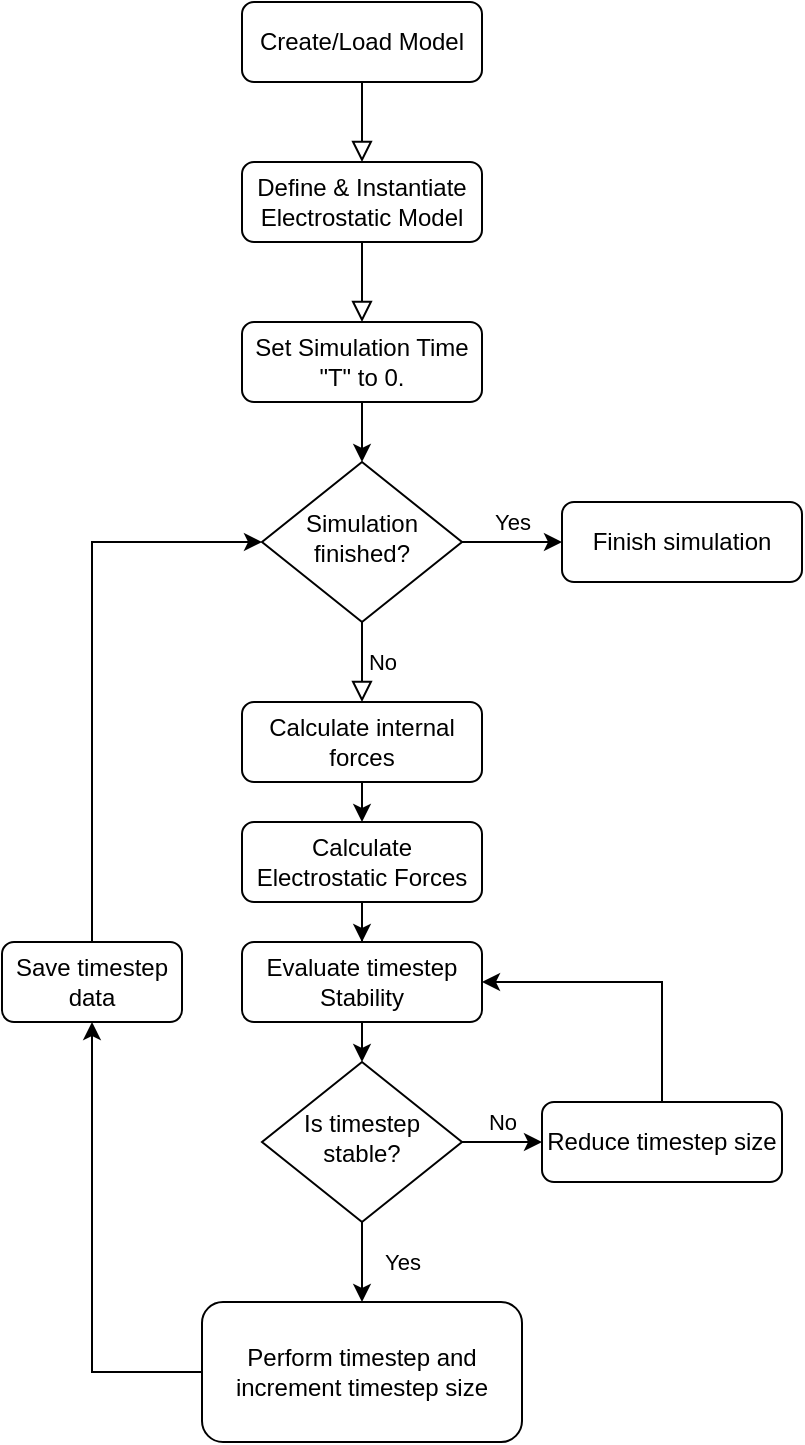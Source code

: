 <mxfile version="13.6.2" type="device"><diagram id="C5RBs43oDa-KdzZeNtuy" name="Page-1"><mxGraphModel dx="1086" dy="816" grid="1" gridSize="10" guides="1" tooltips="1" connect="1" arrows="1" fold="1" page="1" pageScale="1" pageWidth="827" pageHeight="1169" math="0" shadow="0"><root><mxCell id="WIyWlLk6GJQsqaUBKTNV-0"/><mxCell id="WIyWlLk6GJQsqaUBKTNV-1" parent="WIyWlLk6GJQsqaUBKTNV-0"/><mxCell id="WIyWlLk6GJQsqaUBKTNV-2" value="" style="rounded=0;html=1;jettySize=auto;orthogonalLoop=1;fontSize=11;endArrow=block;endFill=0;endSize=8;strokeWidth=1;shadow=0;labelBackgroundColor=none;edgeStyle=orthogonalEdgeStyle;" parent="WIyWlLk6GJQsqaUBKTNV-1" source="WIyWlLk6GJQsqaUBKTNV-3" edge="1"><mxGeometry relative="1" as="geometry"><mxPoint x="220" y="170" as="targetPoint"/></mxGeometry></mxCell><mxCell id="WIyWlLk6GJQsqaUBKTNV-3" value="Define &amp;amp; Instantiate Electrostatic Model" style="rounded=1;whiteSpace=wrap;html=1;fontSize=12;glass=0;strokeWidth=1;shadow=0;" parent="WIyWlLk6GJQsqaUBKTNV-1" vertex="1"><mxGeometry x="160" y="90" width="120" height="40" as="geometry"/></mxCell><mxCell id="xR_6MgvCeGw5_EAERCJv-0" value="Create/Load Model" style="rounded=1;whiteSpace=wrap;html=1;fontSize=12;glass=0;strokeWidth=1;shadow=0;" vertex="1" parent="WIyWlLk6GJQsqaUBKTNV-1"><mxGeometry x="160" y="10" width="120" height="40" as="geometry"/></mxCell><mxCell id="xR_6MgvCeGw5_EAERCJv-6" value="" style="edgeStyle=orthogonalEdgeStyle;rounded=0;orthogonalLoop=1;jettySize=auto;html=1;exitX=0.5;exitY=1;exitDx=0;exitDy=0;shadow=0;strokeWidth=1;labelBackgroundColor=none;endFill=0;endArrow=block;endSize=8;" edge="1" parent="WIyWlLk6GJQsqaUBKTNV-1" source="xR_6MgvCeGw5_EAERCJv-0"><mxGeometry relative="1" as="geometry"><mxPoint x="230" y="140" as="sourcePoint"/><mxPoint x="220" y="90" as="targetPoint"/></mxGeometry></mxCell><mxCell id="xR_6MgvCeGw5_EAERCJv-9" value="No" style="edgeStyle=orthogonalEdgeStyle;rounded=0;html=1;jettySize=auto;orthogonalLoop=1;fontSize=11;endArrow=block;endFill=0;endSize=8;strokeWidth=1;shadow=0;labelBackgroundColor=none;" edge="1" parent="WIyWlLk6GJQsqaUBKTNV-1" source="xR_6MgvCeGw5_EAERCJv-10" target="xR_6MgvCeGw5_EAERCJv-11"><mxGeometry y="10" relative="1" as="geometry"><mxPoint as="offset"/></mxGeometry></mxCell><mxCell id="xR_6MgvCeGw5_EAERCJv-28" value="Yes" style="edgeStyle=orthogonalEdgeStyle;rounded=0;orthogonalLoop=1;jettySize=auto;html=1;exitX=1;exitY=0.5;exitDx=0;exitDy=0;entryX=0;entryY=0.5;entryDx=0;entryDy=0;" edge="1" parent="WIyWlLk6GJQsqaUBKTNV-1" source="xR_6MgvCeGw5_EAERCJv-10" target="xR_6MgvCeGw5_EAERCJv-25"><mxGeometry y="10" relative="1" as="geometry"><mxPoint as="offset"/></mxGeometry></mxCell><mxCell id="xR_6MgvCeGw5_EAERCJv-10" value="Simulation finished?" style="rhombus;whiteSpace=wrap;html=1;shadow=0;fontFamily=Helvetica;fontSize=12;align=center;strokeWidth=1;spacing=6;spacingTop=-4;" vertex="1" parent="WIyWlLk6GJQsqaUBKTNV-1"><mxGeometry x="170" y="240" width="100" height="80" as="geometry"/></mxCell><mxCell id="xR_6MgvCeGw5_EAERCJv-42" style="edgeStyle=orthogonalEdgeStyle;rounded=0;orthogonalLoop=1;jettySize=auto;html=1;exitX=0.5;exitY=1;exitDx=0;exitDy=0;entryX=0.5;entryY=0;entryDx=0;entryDy=0;" edge="1" parent="WIyWlLk6GJQsqaUBKTNV-1" source="xR_6MgvCeGw5_EAERCJv-11" target="xR_6MgvCeGw5_EAERCJv-29"><mxGeometry relative="1" as="geometry"/></mxCell><mxCell id="xR_6MgvCeGw5_EAERCJv-11" value="Calculate internal forces" style="rounded=1;whiteSpace=wrap;html=1;fontSize=12;glass=0;strokeWidth=1;shadow=0;" vertex="1" parent="WIyWlLk6GJQsqaUBKTNV-1"><mxGeometry x="160" y="360" width="120" height="40" as="geometry"/></mxCell><mxCell id="xR_6MgvCeGw5_EAERCJv-44" style="edgeStyle=orthogonalEdgeStyle;rounded=0;orthogonalLoop=1;jettySize=auto;html=1;exitX=0.5;exitY=1;exitDx=0;exitDy=0;entryX=0.5;entryY=0;entryDx=0;entryDy=0;" edge="1" parent="WIyWlLk6GJQsqaUBKTNV-1" source="xR_6MgvCeGw5_EAERCJv-17" target="xR_6MgvCeGw5_EAERCJv-10"><mxGeometry relative="1" as="geometry"/></mxCell><mxCell id="xR_6MgvCeGw5_EAERCJv-17" value="Set Simulation Time &quot;T&quot; to 0." style="rounded=1;whiteSpace=wrap;html=1;fontSize=12;glass=0;strokeWidth=1;shadow=0;" vertex="1" parent="WIyWlLk6GJQsqaUBKTNV-1"><mxGeometry x="160" y="170" width="120" height="40" as="geometry"/></mxCell><mxCell id="xR_6MgvCeGw5_EAERCJv-25" value="Finish simulation" style="rounded=1;whiteSpace=wrap;html=1;fontSize=12;glass=0;strokeWidth=1;shadow=0;" vertex="1" parent="WIyWlLk6GJQsqaUBKTNV-1"><mxGeometry x="320" y="260" width="120" height="40" as="geometry"/></mxCell><mxCell id="xR_6MgvCeGw5_EAERCJv-43" style="edgeStyle=orthogonalEdgeStyle;rounded=0;orthogonalLoop=1;jettySize=auto;html=1;exitX=0.5;exitY=1;exitDx=0;exitDy=0;" edge="1" parent="WIyWlLk6GJQsqaUBKTNV-1" source="xR_6MgvCeGw5_EAERCJv-29" target="xR_6MgvCeGw5_EAERCJv-30"><mxGeometry relative="1" as="geometry"/></mxCell><mxCell id="xR_6MgvCeGw5_EAERCJv-29" value="Calculate Electrostatic Forces" style="rounded=1;whiteSpace=wrap;html=1;fontSize=12;glass=0;strokeWidth=1;shadow=0;" vertex="1" parent="WIyWlLk6GJQsqaUBKTNV-1"><mxGeometry x="160" y="420" width="120" height="40" as="geometry"/></mxCell><mxCell id="xR_6MgvCeGw5_EAERCJv-50" style="edgeStyle=orthogonalEdgeStyle;rounded=0;orthogonalLoop=1;jettySize=auto;html=1;exitX=0.5;exitY=1;exitDx=0;exitDy=0;entryX=0.5;entryY=0;entryDx=0;entryDy=0;" edge="1" parent="WIyWlLk6GJQsqaUBKTNV-1" source="xR_6MgvCeGw5_EAERCJv-30" target="xR_6MgvCeGw5_EAERCJv-31"><mxGeometry relative="1" as="geometry"/></mxCell><mxCell id="xR_6MgvCeGw5_EAERCJv-30" value="Evaluate timestep Stability" style="rounded=1;whiteSpace=wrap;html=1;fontSize=12;glass=0;strokeWidth=1;shadow=0;" vertex="1" parent="WIyWlLk6GJQsqaUBKTNV-1"><mxGeometry x="160" y="480" width="120" height="40" as="geometry"/></mxCell><mxCell id="xR_6MgvCeGw5_EAERCJv-37" value="No&lt;br&gt;" style="edgeStyle=orthogonalEdgeStyle;rounded=0;orthogonalLoop=1;jettySize=auto;html=1;exitX=1;exitY=0.5;exitDx=0;exitDy=0;entryX=0;entryY=0.5;entryDx=0;entryDy=0;" edge="1" parent="WIyWlLk6GJQsqaUBKTNV-1" source="xR_6MgvCeGw5_EAERCJv-31" target="xR_6MgvCeGw5_EAERCJv-33"><mxGeometry y="10" relative="1" as="geometry"><mxPoint as="offset"/></mxGeometry></mxCell><mxCell id="xR_6MgvCeGw5_EAERCJv-31" value="Is timestep stable?" style="rhombus;whiteSpace=wrap;html=1;shadow=0;fontFamily=Helvetica;fontSize=12;align=center;strokeWidth=1;spacing=6;spacingTop=-4;" vertex="1" parent="WIyWlLk6GJQsqaUBKTNV-1"><mxGeometry x="170" y="540" width="100" height="80" as="geometry"/></mxCell><mxCell id="xR_6MgvCeGw5_EAERCJv-40" style="edgeStyle=orthogonalEdgeStyle;rounded=0;orthogonalLoop=1;jettySize=auto;html=1;exitX=0.5;exitY=0;exitDx=0;exitDy=0;entryX=1;entryY=0.5;entryDx=0;entryDy=0;" edge="1" parent="WIyWlLk6GJQsqaUBKTNV-1" source="xR_6MgvCeGw5_EAERCJv-33" target="xR_6MgvCeGw5_EAERCJv-30"><mxGeometry relative="1" as="geometry"/></mxCell><mxCell id="xR_6MgvCeGw5_EAERCJv-33" value="Reduce timestep size" style="rounded=1;whiteSpace=wrap;html=1;fontSize=12;glass=0;strokeWidth=1;shadow=0;" vertex="1" parent="WIyWlLk6GJQsqaUBKTNV-1"><mxGeometry x="310" y="560" width="120" height="40" as="geometry"/></mxCell><mxCell id="xR_6MgvCeGw5_EAERCJv-38" value="Perform timestep and increment timestep size" style="rounded=1;whiteSpace=wrap;html=1;fontSize=12;glass=0;strokeWidth=1;shadow=0;" vertex="1" parent="WIyWlLk6GJQsqaUBKTNV-1"><mxGeometry x="140" y="660" width="160" height="70" as="geometry"/></mxCell><mxCell id="xR_6MgvCeGw5_EAERCJv-39" value="Yes" style="edgeStyle=orthogonalEdgeStyle;rounded=0;orthogonalLoop=1;jettySize=auto;html=1;exitX=0.5;exitY=1;exitDx=0;exitDy=0;" edge="1" parent="WIyWlLk6GJQsqaUBKTNV-1" source="xR_6MgvCeGw5_EAERCJv-31" target="xR_6MgvCeGw5_EAERCJv-38"><mxGeometry y="20" relative="1" as="geometry"><mxPoint x="280" y="590" as="sourcePoint"/><mxPoint x="320" y="590" as="targetPoint"/><mxPoint as="offset"/></mxGeometry></mxCell><mxCell id="xR_6MgvCeGw5_EAERCJv-48" style="edgeStyle=orthogonalEdgeStyle;rounded=0;orthogonalLoop=1;jettySize=auto;html=1;exitX=0.5;exitY=0;exitDx=0;exitDy=0;entryX=0;entryY=0.5;entryDx=0;entryDy=0;" edge="1" parent="WIyWlLk6GJQsqaUBKTNV-1" source="xR_6MgvCeGw5_EAERCJv-45" target="xR_6MgvCeGw5_EAERCJv-10"><mxGeometry relative="1" as="geometry"/></mxCell><mxCell id="xR_6MgvCeGw5_EAERCJv-45" value="Save timestep data" style="rounded=1;whiteSpace=wrap;html=1;" vertex="1" parent="WIyWlLk6GJQsqaUBKTNV-1"><mxGeometry x="40" y="480" width="90" height="40" as="geometry"/></mxCell><mxCell id="xR_6MgvCeGw5_EAERCJv-46" style="edgeStyle=orthogonalEdgeStyle;rounded=0;orthogonalLoop=1;jettySize=auto;html=1;exitX=0;exitY=0.5;exitDx=0;exitDy=0;entryX=0.5;entryY=1;entryDx=0;entryDy=0;" edge="1" parent="WIyWlLk6GJQsqaUBKTNV-1" source="xR_6MgvCeGw5_EAERCJv-38" target="xR_6MgvCeGw5_EAERCJv-45"><mxGeometry relative="1" as="geometry"><mxPoint x="140" y="695" as="sourcePoint"/><mxPoint x="30" y="570" as="targetPoint"/></mxGeometry></mxCell></root></mxGraphModel></diagram></mxfile>